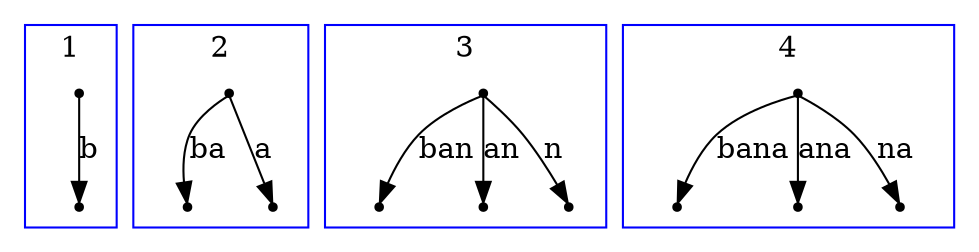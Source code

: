 digraph ST{
	subgraph cluster0{
		label="1";
		t0n0 [shape=point];
		t0n1 [shape=point];
			t0n0 -> t0n1 [label="b"];
	color=blue}
	subgraph cluster1{
		label="2";
		t1n0 [shape=point];
		t1n1 [shape=point];
			t1n0 -> t1n1 [label="ba"];
		t1n2 [shape=point];
			t1n0 -> t1n2 [label="a"];
	color=blue}
	subgraph cluster2{
		label="3";
		t2n0 [shape=point];
		t2n1 [shape=point];
			t2n0 -> t2n1 [label="ban"];
		t2n2 [shape=point];
			t2n0 -> t2n2 [label="an"];
		t2n3 [shape=point];
			t2n0 -> t2n3 [label="n"];
	color=blue}
	subgraph cluster3{
		label="4";
		t3n0 [shape=point];
		t3n1 [shape=point];
			t3n0 -> t3n1 [label="bana"];
		t3n2 [shape=point];
			t3n0 -> t3n2 [label="ana"];
		t3n3 [shape=point];
			t3n0 -> t3n3 [label="na"];
	color=blue}

}
